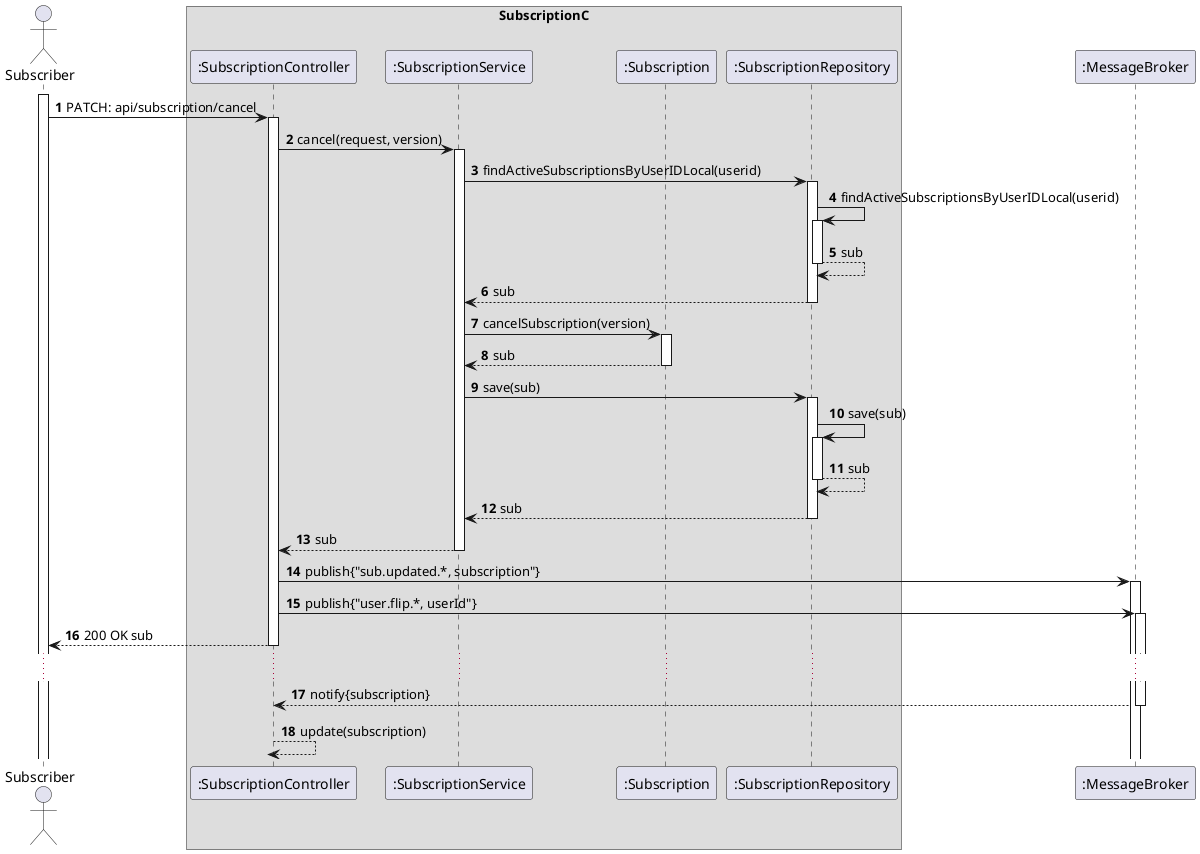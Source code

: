 @startuml
'https://plantuml.com/sequence-diagram
autoactivate on
autonumber

actor "Subscriber" as Subscriber
box "SubscriptionC"
    participant ":SubscriptionController" as Ctrl
    participant ":SubscriptionService" as Service
    participant ":Subscription" as Subscription
    participant ":SubscriptionRepository" as Repo
end box

participant ":MessageBroker" as MB

activate Subscriber






Subscriber -> Ctrl: PATCH: api/subscription/cancel
Ctrl -> Service: cancel(request, version)
Service -> Repo:findActiveSubscriptionsByUserIDLocal(userid)
Repo -> Repo: findActiveSubscriptionsByUserIDLocal(userid)
Repo --> Repo: sub
Repo --> Service: sub


Service->Subscription: cancelSubscription(version)
Subscription--> Service: sub


Service->Repo: save(sub)
Repo->Repo:save(sub)
Repo-->Repo:sub
Repo-->Service: sub
Service --> Ctrl: sub
Ctrl -> MB: publish{"sub.updated.*, subscription"}
Ctrl -> MB: publish{"user.flip.*, userId"}

Ctrl --> Subscriber: 200 OK sub
...

MB --> Ctrl:notify{subscription}
Ctrl --> Ctrl:update(subscription)






@enduml
